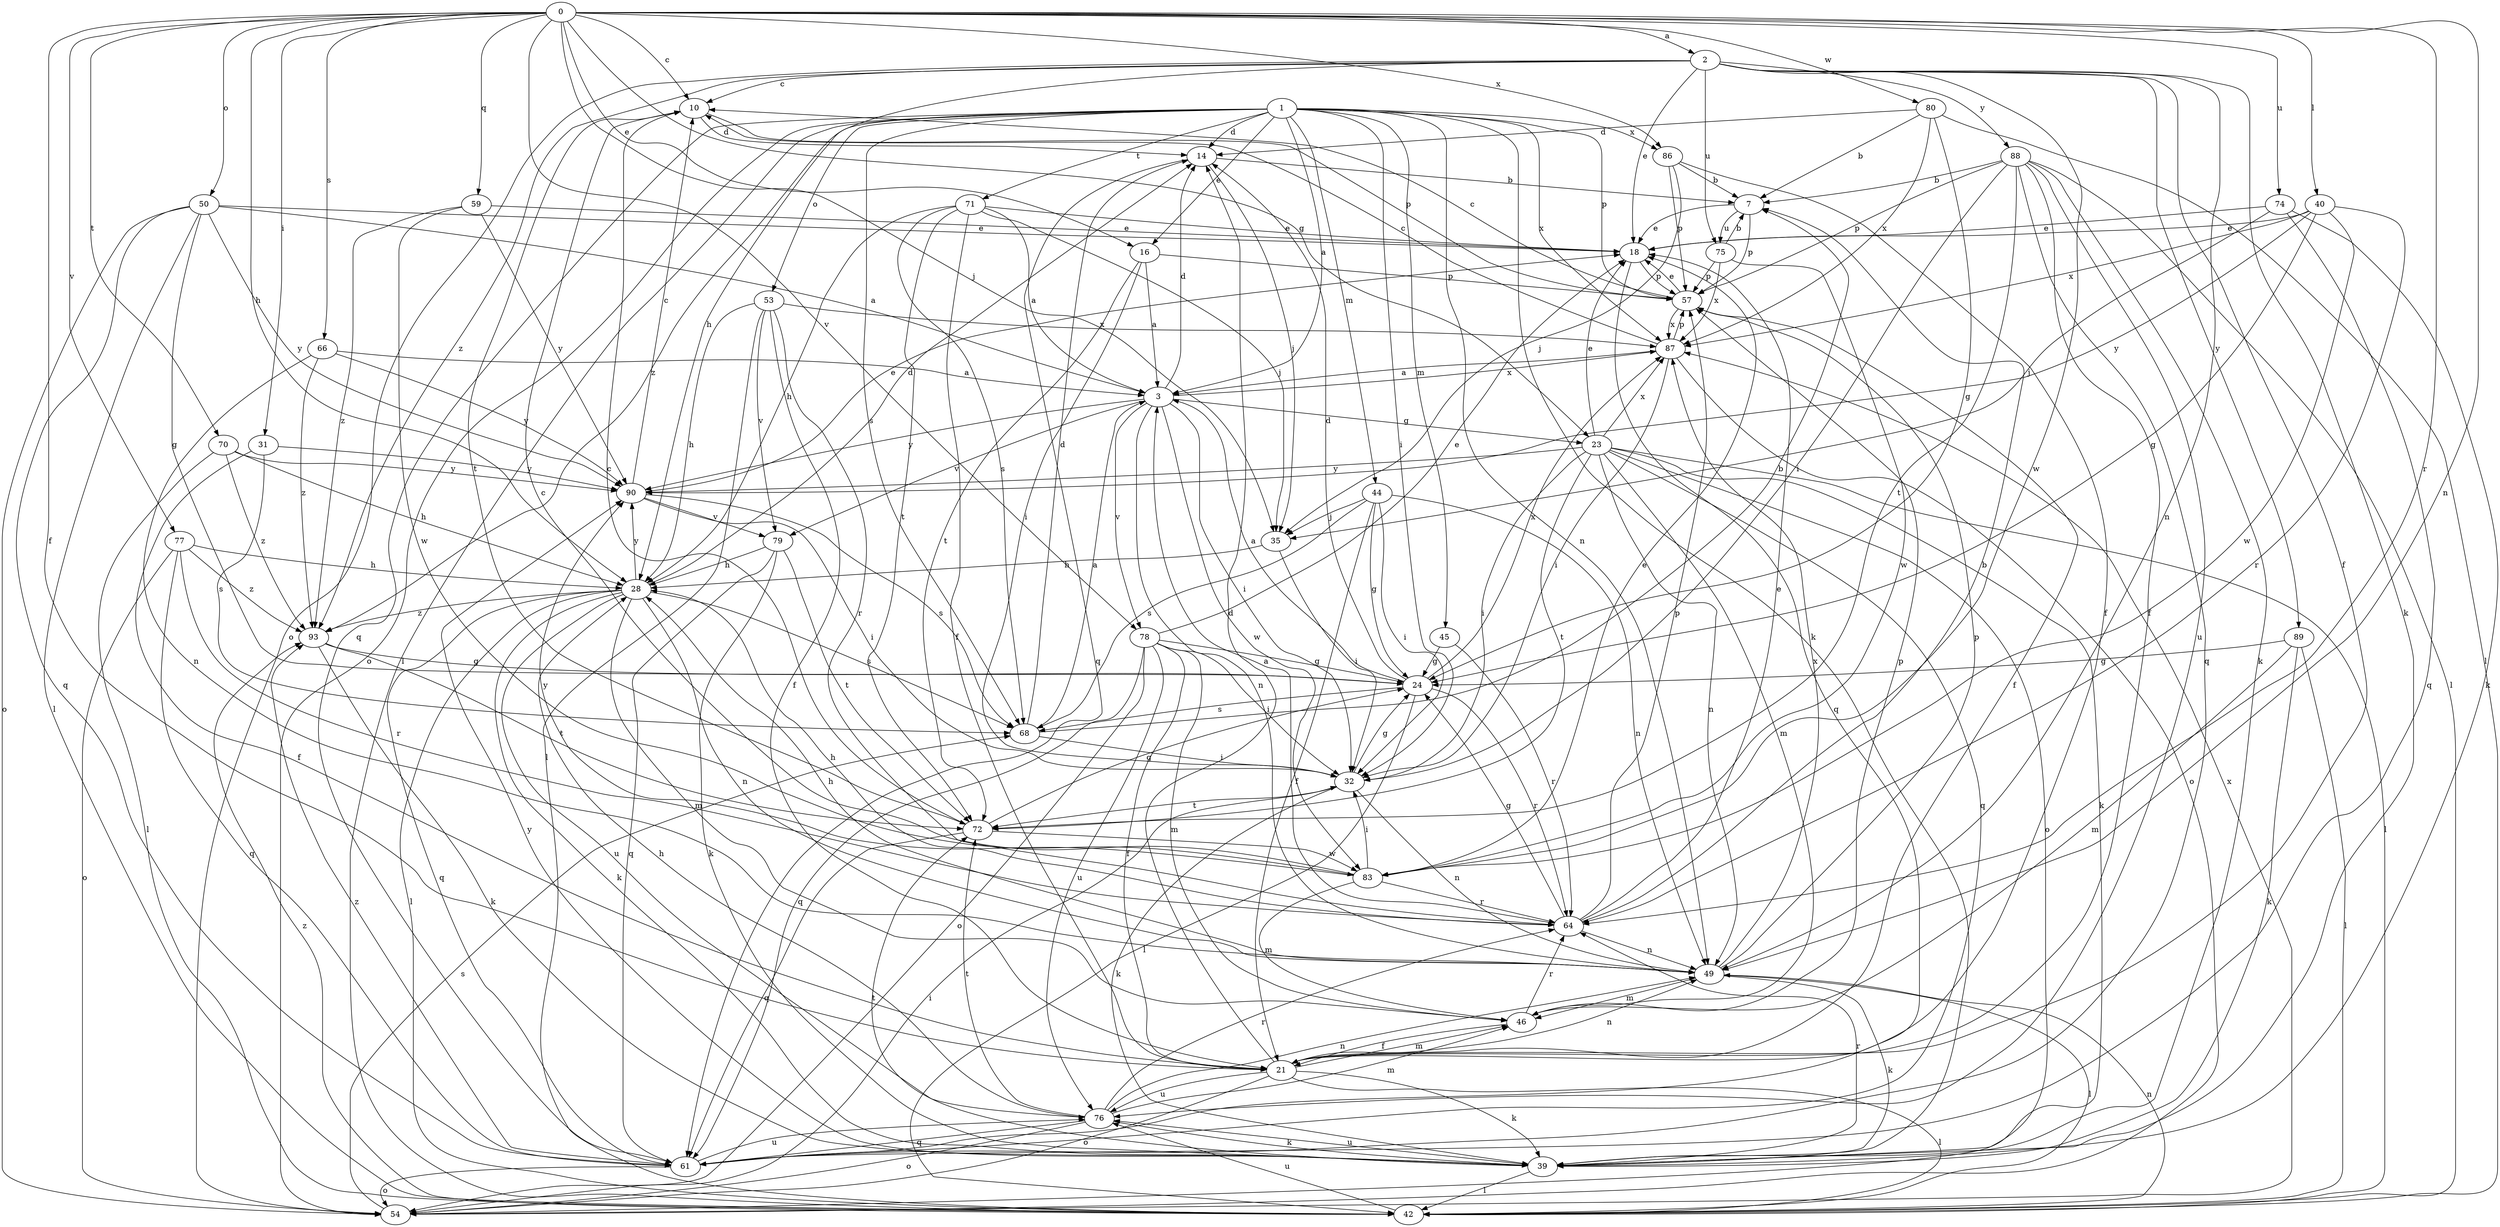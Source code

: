 strict digraph  {
0;
1;
2;
3;
7;
10;
14;
16;
18;
21;
23;
24;
28;
31;
32;
35;
39;
40;
42;
44;
45;
46;
49;
50;
53;
54;
57;
59;
61;
64;
66;
68;
70;
71;
72;
74;
75;
76;
77;
78;
79;
80;
83;
86;
87;
88;
89;
90;
93;
0 -> 2  [label=a];
0 -> 10  [label=c];
0 -> 16  [label=e];
0 -> 21  [label=f];
0 -> 23  [label=g];
0 -> 28  [label=h];
0 -> 31  [label=i];
0 -> 35  [label=j];
0 -> 40  [label=l];
0 -> 49  [label=n];
0 -> 50  [label=o];
0 -> 59  [label=q];
0 -> 64  [label=r];
0 -> 66  [label=s];
0 -> 70  [label=t];
0 -> 74  [label=u];
0 -> 77  [label=v];
0 -> 78  [label=v];
0 -> 80  [label=w];
0 -> 86  [label=x];
1 -> 3  [label=a];
1 -> 14  [label=d];
1 -> 16  [label=e];
1 -> 32  [label=i];
1 -> 39  [label=k];
1 -> 42  [label=l];
1 -> 44  [label=m];
1 -> 45  [label=m];
1 -> 49  [label=n];
1 -> 53  [label=o];
1 -> 54  [label=o];
1 -> 57  [label=p];
1 -> 61  [label=q];
1 -> 68  [label=s];
1 -> 71  [label=t];
1 -> 86  [label=x];
1 -> 87  [label=x];
1 -> 93  [label=z];
2 -> 10  [label=c];
2 -> 18  [label=e];
2 -> 21  [label=f];
2 -> 28  [label=h];
2 -> 39  [label=k];
2 -> 49  [label=n];
2 -> 54  [label=o];
2 -> 75  [label=u];
2 -> 83  [label=w];
2 -> 88  [label=y];
2 -> 89  [label=y];
2 -> 93  [label=z];
3 -> 14  [label=d];
3 -> 23  [label=g];
3 -> 32  [label=i];
3 -> 49  [label=n];
3 -> 78  [label=v];
3 -> 79  [label=v];
3 -> 83  [label=w];
3 -> 87  [label=x];
3 -> 90  [label=y];
7 -> 18  [label=e];
7 -> 57  [label=p];
7 -> 75  [label=u];
10 -> 14  [label=d];
10 -> 57  [label=p];
10 -> 72  [label=t];
14 -> 7  [label=b];
14 -> 35  [label=j];
14 -> 61  [label=q];
16 -> 3  [label=a];
16 -> 32  [label=i];
16 -> 57  [label=p];
16 -> 72  [label=t];
18 -> 57  [label=p];
18 -> 61  [label=q];
21 -> 14  [label=d];
21 -> 39  [label=k];
21 -> 42  [label=l];
21 -> 46  [label=m];
21 -> 49  [label=n];
21 -> 54  [label=o];
21 -> 76  [label=u];
23 -> 18  [label=e];
23 -> 32  [label=i];
23 -> 39  [label=k];
23 -> 42  [label=l];
23 -> 46  [label=m];
23 -> 49  [label=n];
23 -> 54  [label=o];
23 -> 61  [label=q];
23 -> 72  [label=t];
23 -> 87  [label=x];
23 -> 90  [label=y];
24 -> 3  [label=a];
24 -> 14  [label=d];
24 -> 42  [label=l];
24 -> 64  [label=r];
24 -> 68  [label=s];
24 -> 87  [label=x];
28 -> 14  [label=d];
28 -> 39  [label=k];
28 -> 42  [label=l];
28 -> 46  [label=m];
28 -> 49  [label=n];
28 -> 61  [label=q];
28 -> 68  [label=s];
28 -> 76  [label=u];
28 -> 90  [label=y];
28 -> 93  [label=z];
31 -> 21  [label=f];
31 -> 68  [label=s];
31 -> 90  [label=y];
32 -> 24  [label=g];
32 -> 39  [label=k];
32 -> 49  [label=n];
32 -> 72  [label=t];
35 -> 28  [label=h];
35 -> 32  [label=i];
39 -> 42  [label=l];
39 -> 64  [label=r];
39 -> 72  [label=t];
39 -> 76  [label=u];
39 -> 90  [label=y];
40 -> 18  [label=e];
40 -> 24  [label=g];
40 -> 64  [label=r];
40 -> 83  [label=w];
40 -> 87  [label=x];
40 -> 90  [label=y];
42 -> 49  [label=n];
42 -> 76  [label=u];
42 -> 93  [label=z];
44 -> 21  [label=f];
44 -> 24  [label=g];
44 -> 32  [label=i];
44 -> 35  [label=j];
44 -> 49  [label=n];
44 -> 68  [label=s];
45 -> 24  [label=g];
45 -> 64  [label=r];
46 -> 21  [label=f];
46 -> 57  [label=p];
46 -> 64  [label=r];
49 -> 28  [label=h];
49 -> 39  [label=k];
49 -> 42  [label=l];
49 -> 46  [label=m];
49 -> 57  [label=p];
49 -> 87  [label=x];
50 -> 3  [label=a];
50 -> 18  [label=e];
50 -> 24  [label=g];
50 -> 42  [label=l];
50 -> 54  [label=o];
50 -> 61  [label=q];
50 -> 90  [label=y];
53 -> 21  [label=f];
53 -> 28  [label=h];
53 -> 42  [label=l];
53 -> 64  [label=r];
53 -> 79  [label=v];
53 -> 87  [label=x];
54 -> 32  [label=i];
54 -> 68  [label=s];
54 -> 87  [label=x];
57 -> 10  [label=c];
57 -> 18  [label=e];
57 -> 21  [label=f];
57 -> 87  [label=x];
59 -> 18  [label=e];
59 -> 83  [label=w];
59 -> 90  [label=y];
59 -> 93  [label=z];
61 -> 54  [label=o];
61 -> 76  [label=u];
61 -> 93  [label=z];
64 -> 3  [label=a];
64 -> 7  [label=b];
64 -> 18  [label=e];
64 -> 24  [label=g];
64 -> 28  [label=h];
64 -> 49  [label=n];
64 -> 57  [label=p];
66 -> 3  [label=a];
66 -> 49  [label=n];
66 -> 90  [label=y];
66 -> 93  [label=z];
68 -> 3  [label=a];
68 -> 7  [label=b];
68 -> 14  [label=d];
68 -> 32  [label=i];
70 -> 28  [label=h];
70 -> 42  [label=l];
70 -> 90  [label=y];
70 -> 93  [label=z];
71 -> 3  [label=a];
71 -> 18  [label=e];
71 -> 21  [label=f];
71 -> 28  [label=h];
71 -> 35  [label=j];
71 -> 68  [label=s];
71 -> 72  [label=t];
72 -> 10  [label=c];
72 -> 24  [label=g];
72 -> 61  [label=q];
72 -> 83  [label=w];
74 -> 18  [label=e];
74 -> 35  [label=j];
74 -> 39  [label=k];
74 -> 61  [label=q];
75 -> 7  [label=b];
75 -> 57  [label=p];
75 -> 83  [label=w];
75 -> 87  [label=x];
76 -> 28  [label=h];
76 -> 39  [label=k];
76 -> 46  [label=m];
76 -> 49  [label=n];
76 -> 54  [label=o];
76 -> 61  [label=q];
76 -> 64  [label=r];
76 -> 72  [label=t];
77 -> 28  [label=h];
77 -> 54  [label=o];
77 -> 61  [label=q];
77 -> 64  [label=r];
77 -> 93  [label=z];
78 -> 18  [label=e];
78 -> 21  [label=f];
78 -> 24  [label=g];
78 -> 32  [label=i];
78 -> 46  [label=m];
78 -> 54  [label=o];
78 -> 61  [label=q];
78 -> 76  [label=u];
79 -> 28  [label=h];
79 -> 39  [label=k];
79 -> 61  [label=q];
79 -> 72  [label=t];
80 -> 7  [label=b];
80 -> 14  [label=d];
80 -> 24  [label=g];
80 -> 42  [label=l];
80 -> 87  [label=x];
83 -> 10  [label=c];
83 -> 18  [label=e];
83 -> 32  [label=i];
83 -> 46  [label=m];
83 -> 64  [label=r];
83 -> 90  [label=y];
86 -> 7  [label=b];
86 -> 21  [label=f];
86 -> 35  [label=j];
86 -> 57  [label=p];
87 -> 3  [label=a];
87 -> 10  [label=c];
87 -> 32  [label=i];
87 -> 54  [label=o];
87 -> 57  [label=p];
88 -> 7  [label=b];
88 -> 21  [label=f];
88 -> 32  [label=i];
88 -> 39  [label=k];
88 -> 42  [label=l];
88 -> 57  [label=p];
88 -> 61  [label=q];
88 -> 72  [label=t];
88 -> 76  [label=u];
89 -> 24  [label=g];
89 -> 39  [label=k];
89 -> 42  [label=l];
89 -> 46  [label=m];
90 -> 10  [label=c];
90 -> 18  [label=e];
90 -> 32  [label=i];
90 -> 68  [label=s];
90 -> 79  [label=v];
93 -> 24  [label=g];
93 -> 39  [label=k];
93 -> 72  [label=t];
}
